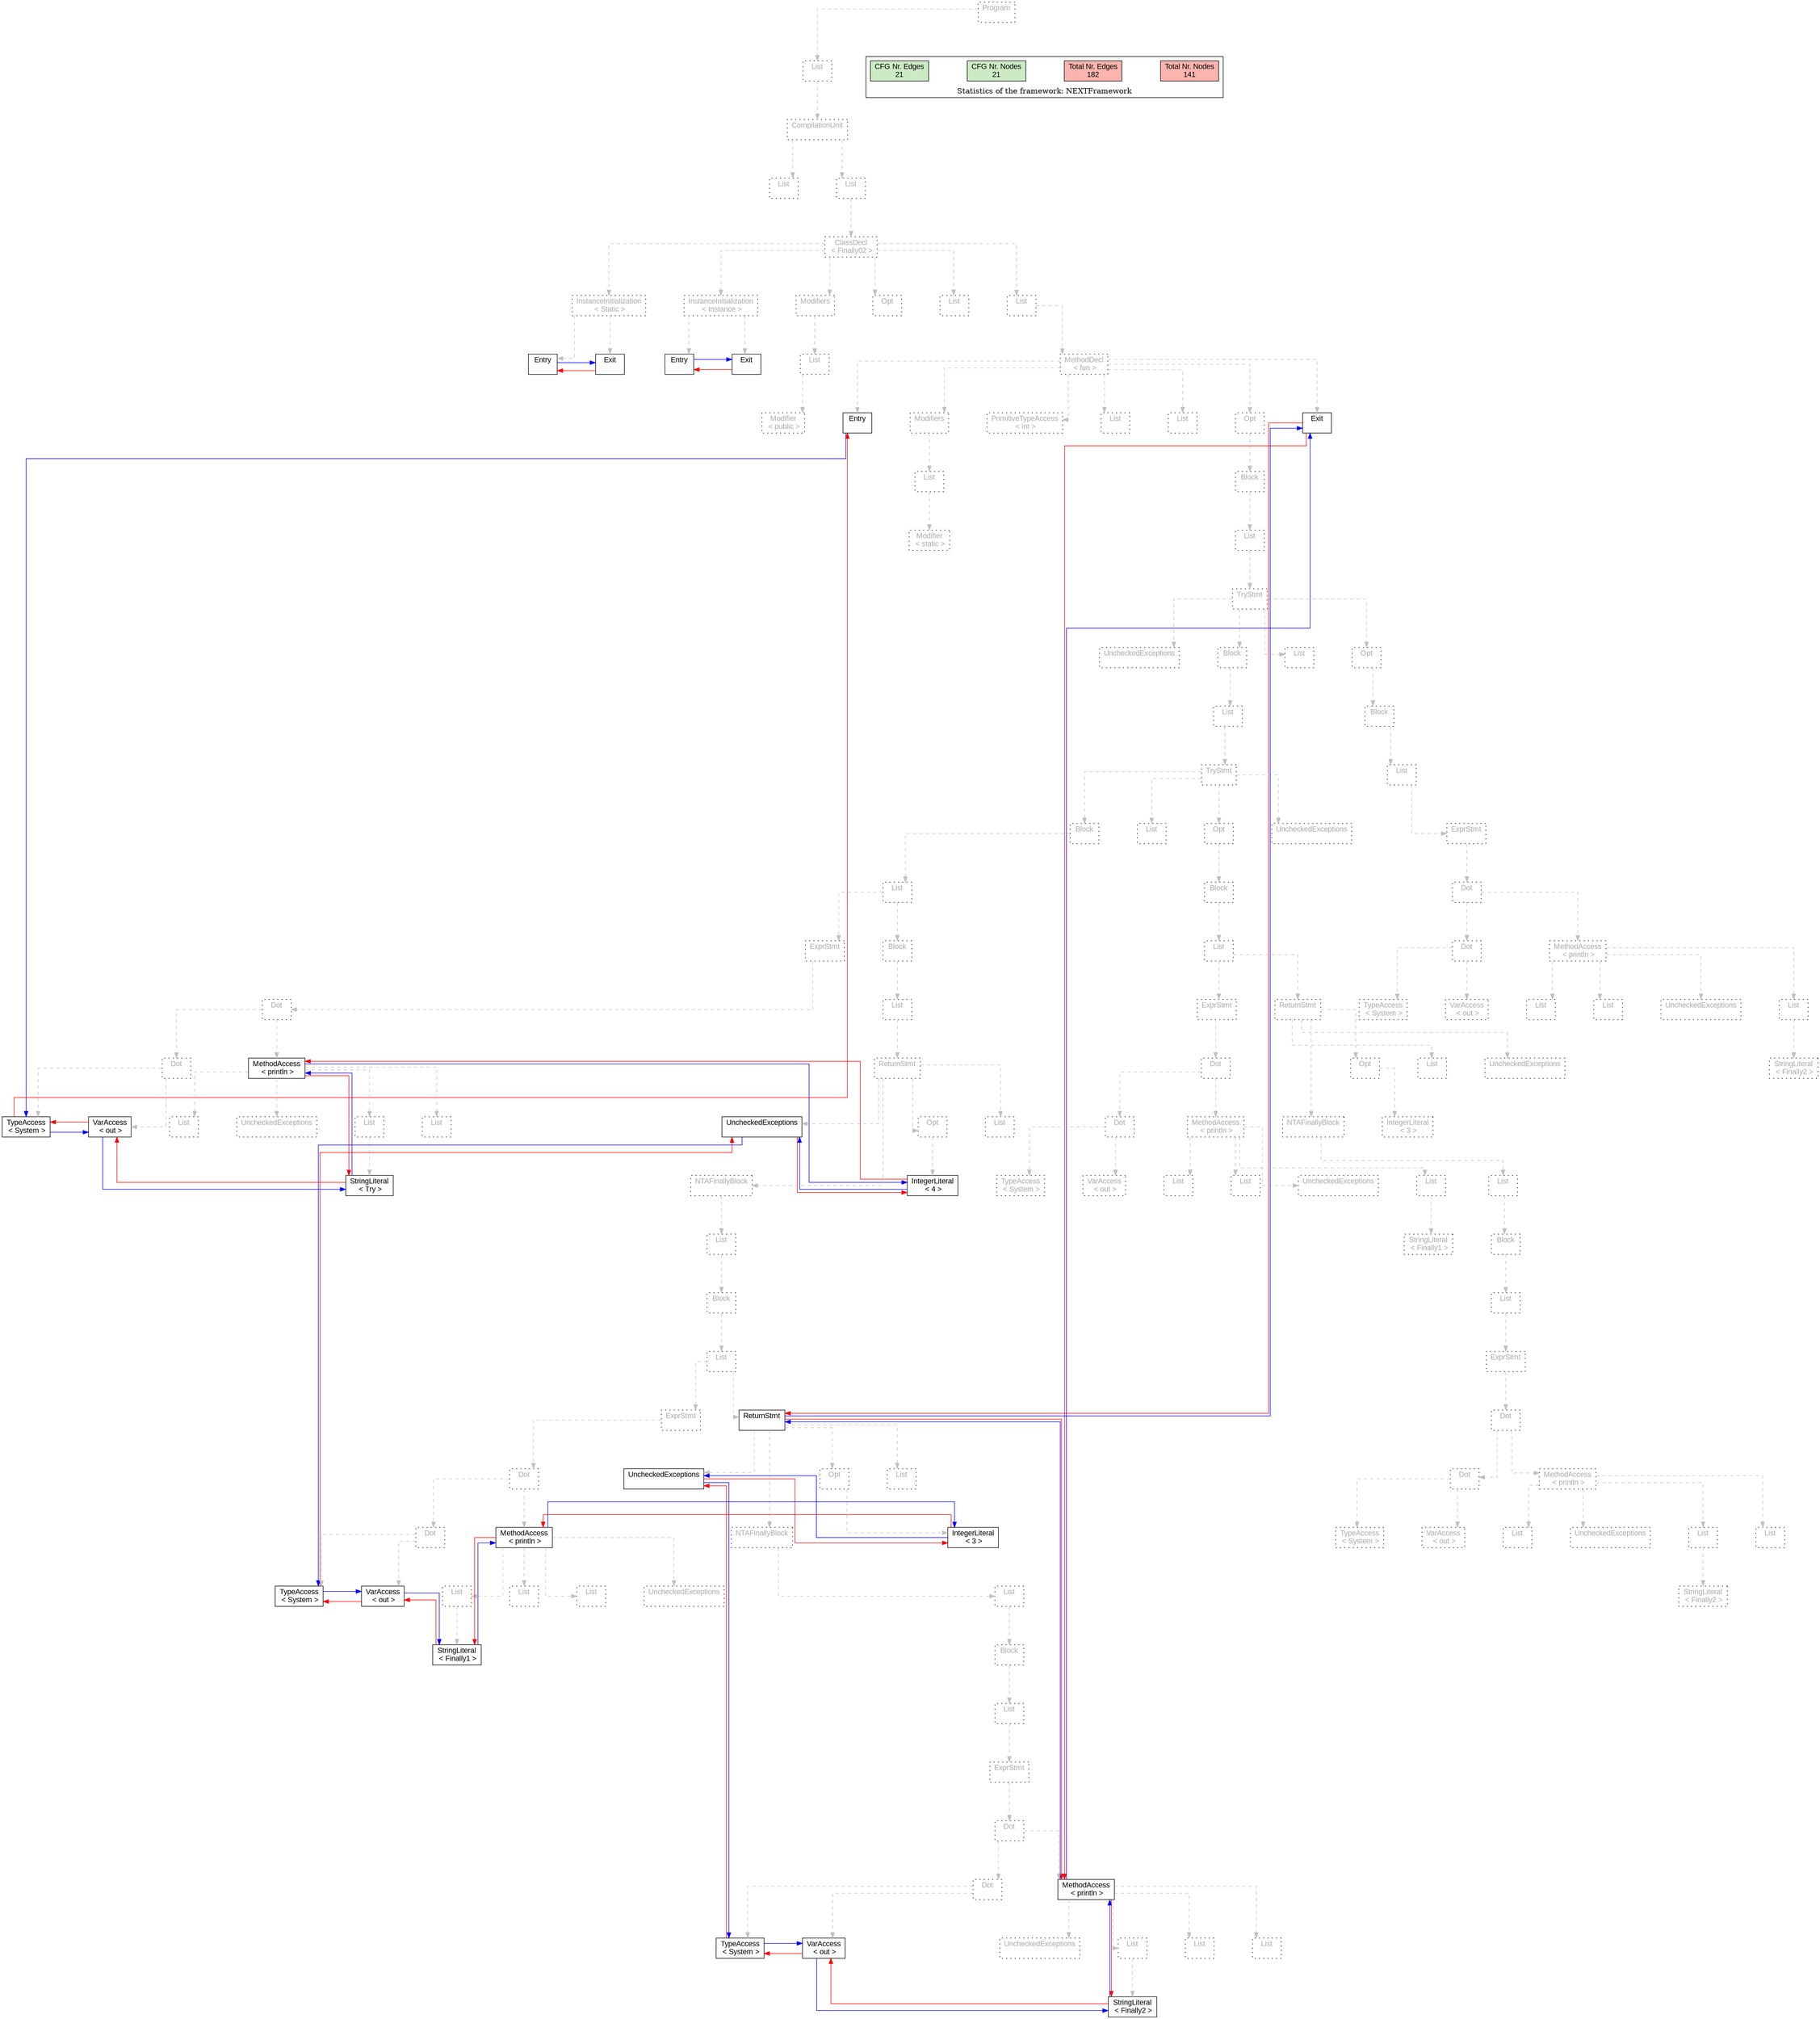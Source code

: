 digraph G {
graph [splines=ortho, nodesep="1", ranksep="1"]
node [shape=rect, fontname=Arial];
{ rank = same; "Program[0]"}
{ rank = same; "List[1]"}
{ rank = same; "CompilationUnit[2]"}
{ rank = same; "List[3]"; "List[4]"}
{ rank = same; "ClassDecl[5]"}
{ rank = same; "Modifiers[22]"; "Opt[25]"; "List[26]"; "List[27]"; "InstanceInitialization[6]"; "InstanceInitialization[14]"}
{ rank = same; "List[23]"; "MethodDecl[28]"; "Entry[7]"; "Exit[8]"; "Entry[15]"; "Exit[16]"}
{ rank = same; "Modifier[24]"; "Entry[29]"; "Modifiers[30]"; "PrimitiveTypeAccess[33]"; "List[34]"; "List[35]"; "Opt[36]"; "Exit[37]"}
{ rank = same; "List[31]"; "Block[37]"}
{ rank = same; "Modifier[32]"; "List[38]"}
{ rank = same; "TryStmt[39]"}
{ rank = same; "Block[40]"; "List[134]"; "Opt[135]"; "UncheckedExceptions[149]"}
{ rank = same; "List[41]"; "Block[136]"}
{ rank = same; "TryStmt[42]"; "List[137]"}
{ rank = same; "Block[43]"; "List[98]"; "Opt[99]"; "UncheckedExceptions[133]"; "ExprStmt[138]"}
{ rank = same; "List[44]"; "Block[100]"; "Dot[139]"}
{ rank = same; "Dot[46]"; "List[57]"; "ExprStmt[102]"; "ReturnStmt[113]"; "TypeAccess[141]"; "VarAccess[142]"; "List[145]"; "List[147]"; "List[148]"; "UncheckedExceptions[144]"}
{ rank = same; "ExprStmt[45]"; "Block[56]"; "List[101]"; "Dot[140]"; "MethodAccess[143]"}
{ rank = same; "TypeAccess[48]"; "VarAccess[49]"; "List[52]"; "List[54]"; "List[55]"; "UncheckedExceptions[51]"; "Opt[59]"; "List[97]"; "UncheckedExceptions[59]"; "Dot[104]"; "MethodAccess[107]"; "IntegerLiteral[115]"; "NTAFinallyBlock[117]"}
{ rank = same; "Dot[47]"; "MethodAccess[50]"; "ReturnStmt[58]"; "Dot[103]"; "Opt[114]"; "List[132]"; "UncheckedExceptions[114]"; "StringLiteral[146]"}
{ rank = same; "List[63]"; "StringLiteral[110]"; "Block[119]"}
{ rank = same; "StringLiteral[53]"; "IntegerLiteral[60]"; "NTAFinallyBlock[62]"; "TypeAccess[105]"; "VarAccess[106]"; "List[109]"; "List[111]"; "List[112]"; "UncheckedExceptions[108]"; "List[118]"}
{ rank = same; "List[65]"; "ExprStmt[121]"}
{ rank = same; "Block[64]"; "List[120]"}
{ rank = same; "Dot[67]"; "Opt[78]"; "List[96]"; "UncheckedExceptions[78]"; "Dot[123]"; "MethodAccess[126]"}
{ rank = same; "ExprStmt[66]"; "ReturnStmt[77]"; "Dot[122]"}
{ rank = same; "TypeAccess[69]"; "VarAccess[70]"; "List[73]"; "List[75]"; "List[76]"; "UncheckedExceptions[72]"; "List[82]"; "StringLiteral[129]"}
{ rank = same; "Dot[68]"; "MethodAccess[71]"; "IntegerLiteral[79]"; "NTAFinallyBlock[81]"; "TypeAccess[124]"; "VarAccess[125]"; "List[128]"; "List[130]"; "List[131]"; "UncheckedExceptions[127]"}
{ rank = same; "List[84]"}
{ rank = same; "StringLiteral[74]"; "Block[83]"}
{ rank = same; "Dot[86]"}
{ rank = same; "ExprStmt[85]"}
{ rank = same; "StringLiteral[93]"}
{ rank = same; "Dot[87]"; "MethodAccess[90]"}
{ rank = same; "TypeAccess[88]"; "VarAccess[89]"; "List[92]"; "List[94]"; "List[95]"; "UncheckedExceptions[91]"}
"Program[0]" [label="Program\n ", style= dotted   fillcolor="#eeeeee" fontcolor="#aaaaaa"  ]
"List[1]" [label="List\n ", style= dotted   fillcolor="#eeeeee" fontcolor="#aaaaaa"  ]
"CompilationUnit[2]" [label="CompilationUnit\n ", style= dotted   fillcolor="#eeeeee" fontcolor="#aaaaaa"  ]
"List[3]" [label="List\n ", style= dotted   fillcolor="#eeeeee" fontcolor="#aaaaaa"  ]
"List[4]" [label="List\n ", style= dotted   fillcolor="#eeeeee" fontcolor="#aaaaaa"  ]
"ClassDecl[5]" [label="ClassDecl\n < Finally02 >", style= dotted   fillcolor="#eeeeee" fontcolor="#aaaaaa"  ]
"Modifiers[22]" [label="Modifiers\n ", style= dotted   fillcolor="#eeeeee" fontcolor="#aaaaaa"  ]
"List[23]" [label="List\n ", style= dotted   fillcolor="#eeeeee" fontcolor="#aaaaaa"  ]
"Modifier[24]" [label="Modifier\n < public >", style= dotted   fillcolor="#eeeeee" fontcolor="#aaaaaa"  ]
"Opt[25]" [label="Opt\n ", style= dotted   fillcolor="#eeeeee" fontcolor="#aaaaaa"  ]
"List[26]" [label="List\n ", style= dotted   fillcolor="#eeeeee" fontcolor="#aaaaaa"  ]
"List[27]" [label="List\n ", style= dotted   fillcolor="#eeeeee" fontcolor="#aaaaaa"  ]
"MethodDecl[28]" [label="MethodDecl\n < fun >", style= dotted   fillcolor="#eeeeee" fontcolor="#aaaaaa"  ]
"Entry[29]" [label="Entry\n ", fillcolor=white   style=filled  ]
"Modifiers[30]" [label="Modifiers\n ", style= dotted   fillcolor="#eeeeee" fontcolor="#aaaaaa"  ]
"List[31]" [label="List\n ", style= dotted   fillcolor="#eeeeee" fontcolor="#aaaaaa"  ]
"Modifier[32]" [label="Modifier\n < static >", style= dotted   fillcolor="#eeeeee" fontcolor="#aaaaaa"  ]
"PrimitiveTypeAccess[33]" [label="PrimitiveTypeAccess\n < int >", style= dotted   fillcolor="#eeeeee" fontcolor="#aaaaaa"  ]
"List[34]" [label="List\n ", style= dotted   fillcolor="#eeeeee" fontcolor="#aaaaaa"  ]
"List[35]" [label="List\n ", style= dotted   fillcolor="#eeeeee" fontcolor="#aaaaaa"  ]
"Opt[36]" [label="Opt\n ", style= dotted   fillcolor="#eeeeee" fontcolor="#aaaaaa"  ]
"Block[37]" [label="Block\n ", style= dotted   fillcolor="#eeeeee" fontcolor="#aaaaaa"  ]
"List[38]" [label="List\n ", style= dotted   fillcolor="#eeeeee" fontcolor="#aaaaaa"  ]
"TryStmt[39]" [label="TryStmt\n ", style= dotted   fillcolor="#eeeeee" fontcolor="#aaaaaa"  ]
"Block[40]" [label="Block\n ", style= dotted   fillcolor="#eeeeee" fontcolor="#aaaaaa"  ]
"List[41]" [label="List\n ", style= dotted   fillcolor="#eeeeee" fontcolor="#aaaaaa"  ]
"TryStmt[42]" [label="TryStmt\n ", style= dotted   fillcolor="#eeeeee" fontcolor="#aaaaaa"  ]
"Block[43]" [label="Block\n ", style= dotted   fillcolor="#eeeeee" fontcolor="#aaaaaa"  ]
"List[44]" [label="List\n ", style= dotted   fillcolor="#eeeeee" fontcolor="#aaaaaa"  ]
"ExprStmt[45]" [label="ExprStmt\n ", style= dotted   fillcolor="#eeeeee" fontcolor="#aaaaaa"  ]
"Dot[46]" [label="Dot\n ", style= dotted   fillcolor="#eeeeee" fontcolor="#aaaaaa"  ]
"Dot[47]" [label="Dot\n ", style= dotted   fillcolor="#eeeeee" fontcolor="#aaaaaa"  ]
"TypeAccess[48]" [label="TypeAccess\n < System >", fillcolor=white   style=filled  ]
"VarAccess[49]" [label="VarAccess\n < out >", fillcolor=white   style=filled  ]
"MethodAccess[50]" [label="MethodAccess\n < println >", fillcolor=white   style=filled  ]
"List[52]" [label="List\n ", style= dotted   fillcolor="#eeeeee" fontcolor="#aaaaaa"  ]
"StringLiteral[53]" [label="StringLiteral\n < Try >", fillcolor=white   style=filled  ]
"List[54]" [label="List\n ", style= dotted   fillcolor="#eeeeee" fontcolor="#aaaaaa"  ]
"List[55]" [label="List\n ", style= dotted   fillcolor="#eeeeee" fontcolor="#aaaaaa"  ]
"UncheckedExceptions[51]" [label="UncheckedExceptions\n ", style= dotted   fillcolor="#eeeeee" fontcolor="#aaaaaa"  ]
"Block[56]" [label="Block\n ", style= dotted   fillcolor="#eeeeee" fontcolor="#aaaaaa"  ]
"List[57]" [label="List\n ", style= dotted   fillcolor="#eeeeee" fontcolor="#aaaaaa"  ]
"ReturnStmt[58]" [label="ReturnStmt\n ", style= dotted   fillcolor="#eeeeee" fontcolor="#aaaaaa"  ]
"Opt[59]" [label="Opt\n ", style= dotted   fillcolor="#eeeeee" fontcolor="#aaaaaa"  ]
"IntegerLiteral[60]" [label="IntegerLiteral\n < 4 >", fillcolor=white   style=filled  ]
"NTAFinallyBlock[62]" [label="NTAFinallyBlock\n ", style= dotted   fillcolor="#eeeeee" fontcolor="#aaaaaa"  ]
"List[63]" [label="List\n ", style= dotted   fillcolor="#eeeeee" fontcolor="#aaaaaa"  ]
"Block[64]" [label="Block\n ", style= dotted   fillcolor="#eeeeee" fontcolor="#aaaaaa"  ]
"List[65]" [label="List\n ", style= dotted   fillcolor="#eeeeee" fontcolor="#aaaaaa"  ]
"ExprStmt[66]" [label="ExprStmt\n ", style= dotted   fillcolor="#eeeeee" fontcolor="#aaaaaa"  ]
"Dot[67]" [label="Dot\n ", style= dotted   fillcolor="#eeeeee" fontcolor="#aaaaaa"  ]
"Dot[68]" [label="Dot\n ", style= dotted   fillcolor="#eeeeee" fontcolor="#aaaaaa"  ]
"TypeAccess[69]" [label="TypeAccess\n < System >", fillcolor=white   style=filled  ]
"VarAccess[70]" [label="VarAccess\n < out >", fillcolor=white   style=filled  ]
"MethodAccess[71]" [label="MethodAccess\n < println >", fillcolor=white   style=filled  ]
"List[73]" [label="List\n ", style= dotted   fillcolor="#eeeeee" fontcolor="#aaaaaa"  ]
"StringLiteral[74]" [label="StringLiteral\n < Finally1 >", fillcolor=white   style=filled  ]
"List[75]" [label="List\n ", style= dotted   fillcolor="#eeeeee" fontcolor="#aaaaaa"  ]
"List[76]" [label="List\n ", style= dotted   fillcolor="#eeeeee" fontcolor="#aaaaaa"  ]
"UncheckedExceptions[72]" [label="UncheckedExceptions\n ", style= dotted   fillcolor="#eeeeee" fontcolor="#aaaaaa"  ]
"ReturnStmt[77]" [label="ReturnStmt\n ", fillcolor=white   style=filled  ]
"Opt[78]" [label="Opt\n ", style= dotted   fillcolor="#eeeeee" fontcolor="#aaaaaa"  ]
"IntegerLiteral[79]" [label="IntegerLiteral\n < 3 >", fillcolor=white   style=filled  ]
"NTAFinallyBlock[81]" [label="NTAFinallyBlock\n ", style= dotted   fillcolor="#eeeeee" fontcolor="#aaaaaa"  ]
"List[82]" [label="List\n ", style= dotted   fillcolor="#eeeeee" fontcolor="#aaaaaa"  ]
"Block[83]" [label="Block\n ", style= dotted   fillcolor="#eeeeee" fontcolor="#aaaaaa"  ]
"List[84]" [label="List\n ", style= dotted   fillcolor="#eeeeee" fontcolor="#aaaaaa"  ]
"ExprStmt[85]" [label="ExprStmt\n ", style= dotted   fillcolor="#eeeeee" fontcolor="#aaaaaa"  ]
"Dot[86]" [label="Dot\n ", style= dotted   fillcolor="#eeeeee" fontcolor="#aaaaaa"  ]
"Dot[87]" [label="Dot\n ", style= dotted   fillcolor="#eeeeee" fontcolor="#aaaaaa"  ]
"TypeAccess[88]" [label="TypeAccess\n < System >", fillcolor=white   style=filled  ]
"VarAccess[89]" [label="VarAccess\n < out >", fillcolor=white   style=filled  ]
"MethodAccess[90]" [label="MethodAccess\n < println >", fillcolor=white   style=filled  ]
"List[92]" [label="List\n ", style= dotted   fillcolor="#eeeeee" fontcolor="#aaaaaa"  ]
"StringLiteral[93]" [label="StringLiteral\n < Finally2 >", fillcolor=white   style=filled  ]
"List[94]" [label="List\n ", style= dotted   fillcolor="#eeeeee" fontcolor="#aaaaaa"  ]
"List[95]" [label="List\n ", style= dotted   fillcolor="#eeeeee" fontcolor="#aaaaaa"  ]
"UncheckedExceptions[91]" [label="UncheckedExceptions\n ", style= dotted   fillcolor="#eeeeee" fontcolor="#aaaaaa"  ]
"List[96]" [label="List\n ", style= dotted   fillcolor="#eeeeee" fontcolor="#aaaaaa"  ]
"UncheckedExceptions[78]" [label="UncheckedExceptions\n ", fillcolor=white   style=filled  ]
"List[97]" [label="List\n ", style= dotted   fillcolor="#eeeeee" fontcolor="#aaaaaa"  ]
"UncheckedExceptions[59]" [label="UncheckedExceptions\n ", fillcolor=white   style=filled  ]
"List[98]" [label="List\n ", style= dotted   fillcolor="#eeeeee" fontcolor="#aaaaaa"  ]
"Opt[99]" [label="Opt\n ", style= dotted   fillcolor="#eeeeee" fontcolor="#aaaaaa"  ]
"Block[100]" [label="Block\n ", style= dotted   fillcolor="#eeeeee" fontcolor="#aaaaaa"  ]
"List[101]" [label="List\n ", style= dotted   fillcolor="#eeeeee" fontcolor="#aaaaaa"  ]
"ExprStmt[102]" [label="ExprStmt\n ", style= dotted   fillcolor="#eeeeee" fontcolor="#aaaaaa"  ]
"Dot[103]" [label="Dot\n ", style= dotted   fillcolor="#eeeeee" fontcolor="#aaaaaa"  ]
"Dot[104]" [label="Dot\n ", style= dotted   fillcolor="#eeeeee" fontcolor="#aaaaaa"  ]
"TypeAccess[105]" [label="TypeAccess\n < System >", style= dotted   fillcolor="#eeeeee" fontcolor="#aaaaaa"  ]
"VarAccess[106]" [label="VarAccess\n < out >", style= dotted   fillcolor="#eeeeee" fontcolor="#aaaaaa"  ]
"MethodAccess[107]" [label="MethodAccess\n < println >", style= dotted   fillcolor="#eeeeee" fontcolor="#aaaaaa"  ]
"List[109]" [label="List\n ", style= dotted   fillcolor="#eeeeee" fontcolor="#aaaaaa"  ]
"StringLiteral[110]" [label="StringLiteral\n < Finally1 >", style= dotted   fillcolor="#eeeeee" fontcolor="#aaaaaa"  ]
"List[111]" [label="List\n ", style= dotted   fillcolor="#eeeeee" fontcolor="#aaaaaa"  ]
"List[112]" [label="List\n ", style= dotted   fillcolor="#eeeeee" fontcolor="#aaaaaa"  ]
"UncheckedExceptions[108]" [label="UncheckedExceptions\n ", style= dotted   fillcolor="#eeeeee" fontcolor="#aaaaaa"  ]
"ReturnStmt[113]" [label="ReturnStmt\n ", style= dotted   fillcolor="#eeeeee" fontcolor="#aaaaaa"  ]
"Opt[114]" [label="Opt\n ", style= dotted   fillcolor="#eeeeee" fontcolor="#aaaaaa"  ]
"IntegerLiteral[115]" [label="IntegerLiteral\n < 3 >", style= dotted   fillcolor="#eeeeee" fontcolor="#aaaaaa"  ]
"NTAFinallyBlock[117]" [label="NTAFinallyBlock\n ", style= dotted   fillcolor="#eeeeee" fontcolor="#aaaaaa"  ]
"List[118]" [label="List\n ", style= dotted   fillcolor="#eeeeee" fontcolor="#aaaaaa"  ]
"Block[119]" [label="Block\n ", style= dotted   fillcolor="#eeeeee" fontcolor="#aaaaaa"  ]
"List[120]" [label="List\n ", style= dotted   fillcolor="#eeeeee" fontcolor="#aaaaaa"  ]
"ExprStmt[121]" [label="ExprStmt\n ", style= dotted   fillcolor="#eeeeee" fontcolor="#aaaaaa"  ]
"Dot[122]" [label="Dot\n ", style= dotted   fillcolor="#eeeeee" fontcolor="#aaaaaa"  ]
"Dot[123]" [label="Dot\n ", style= dotted   fillcolor="#eeeeee" fontcolor="#aaaaaa"  ]
"TypeAccess[124]" [label="TypeAccess\n < System >", style= dotted   fillcolor="#eeeeee" fontcolor="#aaaaaa"  ]
"VarAccess[125]" [label="VarAccess\n < out >", style= dotted   fillcolor="#eeeeee" fontcolor="#aaaaaa"  ]
"MethodAccess[126]" [label="MethodAccess\n < println >", style= dotted   fillcolor="#eeeeee" fontcolor="#aaaaaa"  ]
"List[128]" [label="List\n ", style= dotted   fillcolor="#eeeeee" fontcolor="#aaaaaa"  ]
"StringLiteral[129]" [label="StringLiteral\n < Finally2 >", style= dotted   fillcolor="#eeeeee" fontcolor="#aaaaaa"  ]
"List[130]" [label="List\n ", style= dotted   fillcolor="#eeeeee" fontcolor="#aaaaaa"  ]
"List[131]" [label="List\n ", style= dotted   fillcolor="#eeeeee" fontcolor="#aaaaaa"  ]
"UncheckedExceptions[127]" [label="UncheckedExceptions\n ", style= dotted   fillcolor="#eeeeee" fontcolor="#aaaaaa"  ]
"List[132]" [label="List\n ", style= dotted   fillcolor="#eeeeee" fontcolor="#aaaaaa"  ]
"UncheckedExceptions[114]" [label="UncheckedExceptions\n ", style= dotted   fillcolor="#eeeeee" fontcolor="#aaaaaa"  ]
"UncheckedExceptions[133]" [label="UncheckedExceptions\n ", style= dotted   fillcolor="#eeeeee" fontcolor="#aaaaaa"  ]
"List[134]" [label="List\n ", style= dotted   fillcolor="#eeeeee" fontcolor="#aaaaaa"  ]
"Opt[135]" [label="Opt\n ", style= dotted   fillcolor="#eeeeee" fontcolor="#aaaaaa"  ]
"Block[136]" [label="Block\n ", style= dotted   fillcolor="#eeeeee" fontcolor="#aaaaaa"  ]
"List[137]" [label="List\n ", style= dotted   fillcolor="#eeeeee" fontcolor="#aaaaaa"  ]
"ExprStmt[138]" [label="ExprStmt\n ", style= dotted   fillcolor="#eeeeee" fontcolor="#aaaaaa"  ]
"Dot[139]" [label="Dot\n ", style= dotted   fillcolor="#eeeeee" fontcolor="#aaaaaa"  ]
"Dot[140]" [label="Dot\n ", style= dotted   fillcolor="#eeeeee" fontcolor="#aaaaaa"  ]
"TypeAccess[141]" [label="TypeAccess\n < System >", style= dotted   fillcolor="#eeeeee" fontcolor="#aaaaaa"  ]
"VarAccess[142]" [label="VarAccess\n < out >", style= dotted   fillcolor="#eeeeee" fontcolor="#aaaaaa"  ]
"MethodAccess[143]" [label="MethodAccess\n < println >", style= dotted   fillcolor="#eeeeee" fontcolor="#aaaaaa"  ]
"List[145]" [label="List\n ", style= dotted   fillcolor="#eeeeee" fontcolor="#aaaaaa"  ]
"StringLiteral[146]" [label="StringLiteral\n < Finally2 >", style= dotted   fillcolor="#eeeeee" fontcolor="#aaaaaa"  ]
"List[147]" [label="List\n ", style= dotted   fillcolor="#eeeeee" fontcolor="#aaaaaa"  ]
"List[148]" [label="List\n ", style= dotted   fillcolor="#eeeeee" fontcolor="#aaaaaa"  ]
"UncheckedExceptions[144]" [label="UncheckedExceptions\n ", style= dotted   fillcolor="#eeeeee" fontcolor="#aaaaaa"  ]
"UncheckedExceptions[149]" [label="UncheckedExceptions\n ", style= dotted   fillcolor="#eeeeee" fontcolor="#aaaaaa"  ]
"Exit[37]" [label="Exit\n ", fillcolor=white   style=filled  ]
"InstanceInitialization[6]" [label="InstanceInitialization\n < Instance >", style= dotted   fillcolor="#eeeeee" fontcolor="#aaaaaa"  ]
"Entry[7]" [label="Entry\n ", fillcolor=white   style=filled  ]
"Exit[8]" [label="Exit\n ", fillcolor=white   style=filled  ]
"InstanceInitialization[14]" [label="InstanceInitialization\n < Static >", style= dotted   fillcolor="#eeeeee" fontcolor="#aaaaaa"  ]
"Entry[15]" [label="Entry\n ", fillcolor=white   style=filled  ]
"Exit[16]" [label="Exit\n ", fillcolor=white   style=filled  ]
"CompilationUnit[2]" -> "List[3]" [style=dashed, color=gray]
"List[23]" -> "Modifier[24]" [style=dashed, color=gray]
"Modifiers[22]" -> "List[23]" [style=dashed, color=gray]
"ClassDecl[5]" -> "Modifiers[22]" [style=dashed, color=gray]
"ClassDecl[5]" -> "Opt[25]" [style=dashed, color=gray]
"ClassDecl[5]" -> "List[26]" [style=dashed, color=gray]
"MethodDecl[28]" -> "Entry[29]" [style=dashed, color=gray]
"List[31]" -> "Modifier[32]" [style=dashed, color=gray]
"Modifiers[30]" -> "List[31]" [style=dashed, color=gray]
"MethodDecl[28]" -> "Modifiers[30]" [style=dashed, color=gray]
"MethodDecl[28]" -> "PrimitiveTypeAccess[33]" [style=dashed, color=gray]
"MethodDecl[28]" -> "List[34]" [style=dashed, color=gray]
"MethodDecl[28]" -> "List[35]" [style=dashed, color=gray]
"Dot[47]" -> "TypeAccess[48]" [style=dashed, color=gray]
"Dot[47]" -> "VarAccess[49]" [style=dashed, color=gray]
"Dot[46]" -> "Dot[47]" [style=dashed, color=gray]
"List[52]" -> "StringLiteral[53]" [style=dashed, color=gray]
"MethodAccess[50]" -> "List[52]" [style=dashed, color=gray]
"MethodAccess[50]" -> "List[54]" [style=dashed, color=gray]
"MethodAccess[50]" -> "List[55]" [style=dashed, color=gray]
"MethodAccess[50]" -> "UncheckedExceptions[51]" [style=dashed, color=gray]
"Dot[46]" -> "MethodAccess[50]" [style=dashed, color=gray]
"ExprStmt[45]" -> "Dot[46]" [style=dashed, color=gray]
"List[44]" -> "ExprStmt[45]" [style=dashed, color=gray]
"Opt[59]" -> "IntegerLiteral[60]" [style=dashed, color=gray]
"ReturnStmt[58]" -> "Opt[59]" [style=dashed, color=gray]
"Dot[68]" -> "TypeAccess[69]" [style=dashed, color=gray]
"Dot[68]" -> "VarAccess[70]" [style=dashed, color=gray]
"Dot[67]" -> "Dot[68]" [style=dashed, color=gray]
"List[73]" -> "StringLiteral[74]" [style=dashed, color=gray]
"MethodAccess[71]" -> "List[73]" [style=dashed, color=gray]
"MethodAccess[71]" -> "List[75]" [style=dashed, color=gray]
"MethodAccess[71]" -> "List[76]" [style=dashed, color=gray]
"MethodAccess[71]" -> "UncheckedExceptions[72]" [style=dashed, color=gray]
"Dot[67]" -> "MethodAccess[71]" [style=dashed, color=gray]
"ExprStmt[66]" -> "Dot[67]" [style=dashed, color=gray]
"List[65]" -> "ExprStmt[66]" [style=dashed, color=gray]
"Opt[78]" -> "IntegerLiteral[79]" [style=dashed, color=gray]
"ReturnStmt[77]" -> "Opt[78]" [style=dashed, color=gray]
"Dot[87]" -> "TypeAccess[88]" [style=dashed, color=gray]
"Dot[87]" -> "VarAccess[89]" [style=dashed, color=gray]
"Dot[86]" -> "Dot[87]" [style=dashed, color=gray]
"List[92]" -> "StringLiteral[93]" [style=dashed, color=gray]
"MethodAccess[90]" -> "List[92]" [style=dashed, color=gray]
"MethodAccess[90]" -> "List[94]" [style=dashed, color=gray]
"MethodAccess[90]" -> "List[95]" [style=dashed, color=gray]
"MethodAccess[90]" -> "UncheckedExceptions[91]" [style=dashed, color=gray]
"Dot[86]" -> "MethodAccess[90]" [style=dashed, color=gray]
"ExprStmt[85]" -> "Dot[86]" [style=dashed, color=gray]
"List[84]" -> "ExprStmt[85]" [style=dashed, color=gray]
"Block[83]" -> "List[84]" [style=dashed, color=gray]
"List[82]" -> "Block[83]" [style=dashed, color=gray]
"NTAFinallyBlock[81]" -> "List[82]" [style=dashed, color=gray]
"ReturnStmt[77]" -> "NTAFinallyBlock[81]" [style=dashed, color=gray]
"ReturnStmt[77]" -> "List[96]" [style=dashed, color=gray]
"ReturnStmt[77]" -> "UncheckedExceptions[78]" [style=dashed, color=gray]
"List[65]" -> "ReturnStmt[77]" [style=dashed, color=gray]
"Block[64]" -> "List[65]" [style=dashed, color=gray]
"List[63]" -> "Block[64]" [style=dashed, color=gray]
"NTAFinallyBlock[62]" -> "List[63]" [style=dashed, color=gray]
"ReturnStmt[58]" -> "NTAFinallyBlock[62]" [style=dashed, color=gray]
"ReturnStmt[58]" -> "List[97]" [style=dashed, color=gray]
"ReturnStmt[58]" -> "UncheckedExceptions[59]" [style=dashed, color=gray]
"List[57]" -> "ReturnStmt[58]" [style=dashed, color=gray]
"Block[56]" -> "List[57]" [style=dashed, color=gray]
"List[44]" -> "Block[56]" [style=dashed, color=gray]
"Block[43]" -> "List[44]" [style=dashed, color=gray]
"TryStmt[42]" -> "Block[43]" [style=dashed, color=gray]
"TryStmt[42]" -> "List[98]" [style=dashed, color=gray]
"Dot[104]" -> "TypeAccess[105]" [style=dashed, color=gray]
"Dot[104]" -> "VarAccess[106]" [style=dashed, color=gray]
"Dot[103]" -> "Dot[104]" [style=dashed, color=gray]
"List[109]" -> "StringLiteral[110]" [style=dashed, color=gray]
"MethodAccess[107]" -> "List[109]" [style=dashed, color=gray]
"MethodAccess[107]" -> "List[111]" [style=dashed, color=gray]
"MethodAccess[107]" -> "List[112]" [style=dashed, color=gray]
"MethodAccess[107]" -> "UncheckedExceptions[108]" [style=dashed, color=gray]
"Dot[103]" -> "MethodAccess[107]" [style=dashed, color=gray]
"ExprStmt[102]" -> "Dot[103]" [style=dashed, color=gray]
"List[101]" -> "ExprStmt[102]" [style=dashed, color=gray]
"Opt[114]" -> "IntegerLiteral[115]" [style=dashed, color=gray]
"ReturnStmt[113]" -> "Opt[114]" [style=dashed, color=gray]
"Dot[123]" -> "TypeAccess[124]" [style=dashed, color=gray]
"Dot[123]" -> "VarAccess[125]" [style=dashed, color=gray]
"Dot[122]" -> "Dot[123]" [style=dashed, color=gray]
"List[128]" -> "StringLiteral[129]" [style=dashed, color=gray]
"MethodAccess[126]" -> "List[128]" [style=dashed, color=gray]
"MethodAccess[126]" -> "List[130]" [style=dashed, color=gray]
"MethodAccess[126]" -> "List[131]" [style=dashed, color=gray]
"MethodAccess[126]" -> "UncheckedExceptions[127]" [style=dashed, color=gray]
"Dot[122]" -> "MethodAccess[126]" [style=dashed, color=gray]
"ExprStmt[121]" -> "Dot[122]" [style=dashed, color=gray]
"List[120]" -> "ExprStmt[121]" [style=dashed, color=gray]
"Block[119]" -> "List[120]" [style=dashed, color=gray]
"List[118]" -> "Block[119]" [style=dashed, color=gray]
"NTAFinallyBlock[117]" -> "List[118]" [style=dashed, color=gray]
"ReturnStmt[113]" -> "NTAFinallyBlock[117]" [style=dashed, color=gray]
"ReturnStmt[113]" -> "List[132]" [style=dashed, color=gray]
"ReturnStmt[113]" -> "UncheckedExceptions[114]" [style=dashed, color=gray]
"List[101]" -> "ReturnStmt[113]" [style=dashed, color=gray]
"Block[100]" -> "List[101]" [style=dashed, color=gray]
"Opt[99]" -> "Block[100]" [style=dashed, color=gray]
"TryStmt[42]" -> "Opt[99]" [style=dashed, color=gray]
"TryStmt[42]" -> "UncheckedExceptions[133]" [style=dashed, color=gray]
"List[41]" -> "TryStmt[42]" [style=dashed, color=gray]
"Block[40]" -> "List[41]" [style=dashed, color=gray]
"TryStmt[39]" -> "Block[40]" [style=dashed, color=gray]
"TryStmt[39]" -> "List[134]" [style=dashed, color=gray]
"Dot[140]" -> "TypeAccess[141]" [style=dashed, color=gray]
"Dot[140]" -> "VarAccess[142]" [style=dashed, color=gray]
"Dot[139]" -> "Dot[140]" [style=dashed, color=gray]
"List[145]" -> "StringLiteral[146]" [style=dashed, color=gray]
"MethodAccess[143]" -> "List[145]" [style=dashed, color=gray]
"MethodAccess[143]" -> "List[147]" [style=dashed, color=gray]
"MethodAccess[143]" -> "List[148]" [style=dashed, color=gray]
"MethodAccess[143]" -> "UncheckedExceptions[144]" [style=dashed, color=gray]
"Dot[139]" -> "MethodAccess[143]" [style=dashed, color=gray]
"ExprStmt[138]" -> "Dot[139]" [style=dashed, color=gray]
"List[137]" -> "ExprStmt[138]" [style=dashed, color=gray]
"Block[136]" -> "List[137]" [style=dashed, color=gray]
"Opt[135]" -> "Block[136]" [style=dashed, color=gray]
"TryStmt[39]" -> "Opt[135]" [style=dashed, color=gray]
"TryStmt[39]" -> "UncheckedExceptions[149]" [style=dashed, color=gray]
"List[38]" -> "TryStmt[39]" [style=dashed, color=gray]
"Block[37]" -> "List[38]" [style=dashed, color=gray]
"Opt[36]" -> "Block[37]" [style=dashed, color=gray]
"MethodDecl[28]" -> "Opt[36]" [style=dashed, color=gray]
"MethodDecl[28]" -> "Exit[37]" [style=dashed, color=gray]
"List[27]" -> "MethodDecl[28]" [style=dashed, color=gray]
"ClassDecl[5]" -> "List[27]" [style=dashed, color=gray]
"InstanceInitialization[6]" -> "Entry[7]" [style=dashed, color=gray]
"InstanceInitialization[6]" -> "Exit[8]" [style=dashed, color=gray]
"InstanceInitialization[14]" -> "Entry[15]" [style=dashed, color=gray]
"InstanceInitialization[14]" -> "Exit[16]" [style=dashed, color=gray]
"ClassDecl[5]" -> "InstanceInitialization[6]" [style=dashed, color=gray]
"ClassDecl[5]" -> "InstanceInitialization[14]" [style=dashed, color=gray]
"List[4]" -> "ClassDecl[5]" [style=dashed, color=gray]
"CompilationUnit[2]" -> "List[4]" [style=dashed, color=gray]
"List[1]" -> "CompilationUnit[2]" [style=dashed, color=gray]
"Program[0]" -> "List[1]" [style=dashed, color=gray]
"Exit[16]" -> "Entry[15]" [color=red, constraint=false]
"Entry[15]" -> "Exit[16]" [color=blue, constraint=false, xlabel=" "] 
"Exit[8]" -> "Entry[7]" [color=red, constraint=false]
"Entry[7]" -> "Exit[8]" [color=blue, constraint=false, xlabel=" "] 
"Exit[37]" -> "ReturnStmt[77]" [color=red, constraint=false]
"Exit[37]" -> "MethodAccess[90]" [color=red, constraint=false]
"ReturnStmt[77]" -> "Exit[37]" [color=blue, constraint=false, xlabel=" "] 
"ReturnStmt[77]" -> "MethodAccess[90]" [color=red, constraint=false]
"MethodAccess[90]" -> "ReturnStmt[77]" [color=blue, constraint=false, xlabel=" "] 
"MethodAccess[90]" -> "Exit[37]" [color=blue, constraint=false, xlabel=" "] 
"MethodAccess[90]" -> "StringLiteral[93]" [color=red, constraint=false]
"StringLiteral[93]" -> "MethodAccess[90]" [color=blue, constraint=false, xlabel=" "] 
"StringLiteral[93]" -> "VarAccess[89]" [color=red, constraint=false]
"VarAccess[89]" -> "StringLiteral[93]" [color=blue, constraint=false, xlabel=" "] 
"VarAccess[89]" -> "TypeAccess[88]" [color=red, constraint=false]
"TypeAccess[88]" -> "VarAccess[89]" [color=blue, constraint=false, xlabel=" "] 
"TypeAccess[88]" -> "UncheckedExceptions[78]" [color=red, constraint=false]
"UncheckedExceptions[78]" -> "TypeAccess[88]" [color=blue, constraint=false, xlabel=" "] 
"UncheckedExceptions[78]" -> "IntegerLiteral[79]" [color=red, constraint=false]
"IntegerLiteral[79]" -> "UncheckedExceptions[78]" [color=blue, constraint=false, xlabel=" "] 
"IntegerLiteral[79]" -> "MethodAccess[71]" [color=red, constraint=false]
"MethodAccess[71]" -> "IntegerLiteral[79]" [color=blue, constraint=false, xlabel=" "] 
"MethodAccess[71]" -> "StringLiteral[74]" [color=red, constraint=false]
"StringLiteral[74]" -> "MethodAccess[71]" [color=blue, constraint=false, xlabel=" "] 
"StringLiteral[74]" -> "VarAccess[70]" [color=red, constraint=false]
"VarAccess[70]" -> "StringLiteral[74]" [color=blue, constraint=false, xlabel=" "] 
"VarAccess[70]" -> "TypeAccess[69]" [color=red, constraint=false]
"TypeAccess[69]" -> "VarAccess[70]" [color=blue, constraint=false, xlabel=" "] 
"TypeAccess[69]" -> "UncheckedExceptions[59]" [color=red, constraint=false]
"UncheckedExceptions[59]" -> "TypeAccess[69]" [color=blue, constraint=false, xlabel=" "] 
"UncheckedExceptions[59]" -> "IntegerLiteral[60]" [color=red, constraint=false]
"IntegerLiteral[60]" -> "UncheckedExceptions[59]" [color=blue, constraint=false, xlabel=" "] 
"IntegerLiteral[60]" -> "MethodAccess[50]" [color=red, constraint=false]
"MethodAccess[50]" -> "IntegerLiteral[60]" [color=blue, constraint=false, xlabel=" "] 
"MethodAccess[50]" -> "StringLiteral[53]" [color=red, constraint=false]
"StringLiteral[53]" -> "MethodAccess[50]" [color=blue, constraint=false, xlabel=" "] 
"StringLiteral[53]" -> "VarAccess[49]" [color=red, constraint=false]
"VarAccess[49]" -> "StringLiteral[53]" [color=blue, constraint=false, xlabel=" "] 
"VarAccess[49]" -> "TypeAccess[48]" [color=red, constraint=false]
"TypeAccess[48]" -> "VarAccess[49]" [color=blue, constraint=false, xlabel=" "] 
"TypeAccess[48]" -> "Entry[29]" [color=red, constraint=false]
"Entry[29]" -> "TypeAccess[48]" [color=blue, constraint=false, xlabel=" "] 
"List[3]" -> "List[4]" [style=invis]
"InstanceInitialization[14]" -> "InstanceInitialization[6]" -> "Modifiers[22]" -> "Opt[25]" -> "List[26]" -> "List[27]" [style=invis]
"Entry[29]" -> "Modifiers[30]" -> "PrimitiveTypeAccess[33]" -> "List[34]" -> "List[35]" -> "Opt[36]" -> "Exit[37]" [style=invis]
"Block[40]" -> "List[134]" -> "Opt[135]" [style=invis]
"Block[43]" -> "List[98]" -> "Opt[99]" [style=invis]
"ExprStmt[45]" -> "Block[56]" [style=invis]
"Dot[47]" -> "MethodAccess[50]" [style=invis]
"TypeAccess[48]" -> "VarAccess[49]" [style=invis]
"ExprStmt[66]" -> "ReturnStmt[77]" [style=invis]
"Dot[68]" -> "MethodAccess[71]" [style=invis]
"TypeAccess[69]" -> "VarAccess[70]" [style=invis]
"Dot[87]" -> "MethodAccess[90]" [style=invis]
"TypeAccess[88]" -> "VarAccess[89]" [style=invis]
"ExprStmt[102]" -> "ReturnStmt[113]" [style=invis]
"Dot[104]" -> "MethodAccess[107]" [style=invis]
"TypeAccess[105]" -> "VarAccess[106]" [style=invis]
"Dot[123]" -> "MethodAccess[126]" [style=invis]
"TypeAccess[124]" -> "VarAccess[125]" [style=invis]
"Dot[140]" -> "MethodAccess[143]" [style=invis]
"TypeAccess[141]" -> "VarAccess[142]" [style=invis]
"Entry[7]" -> "Exit[8]" [style=invis]
"Entry[15]" -> "Exit[16]" [style=invis]

subgraph cluster_legend {
{node [style=filled, fillcolor=1, colorscheme="pastel13"]
Nodes [label="Total Nr. Nodes
141", fillcolor=1]
Edges [label="Total Nr. Edges
182", fillcolor=1]
NodesCFG [label="CFG Nr. Nodes
21", fillcolor=3]
EdgesCFG [label="CFG Nr. Edges
21", fillcolor=3]
Nodes-> "Program[0]" -> NodesCFG  [style="invis"]
Edges -> "Program[0]" ->EdgesCFG [style="invis"]}
label = "Statistics of the framework: NEXTFramework"
style="solid"
ranksep=0.05
nodesep=0.01
labelloc = b
len=2
}}